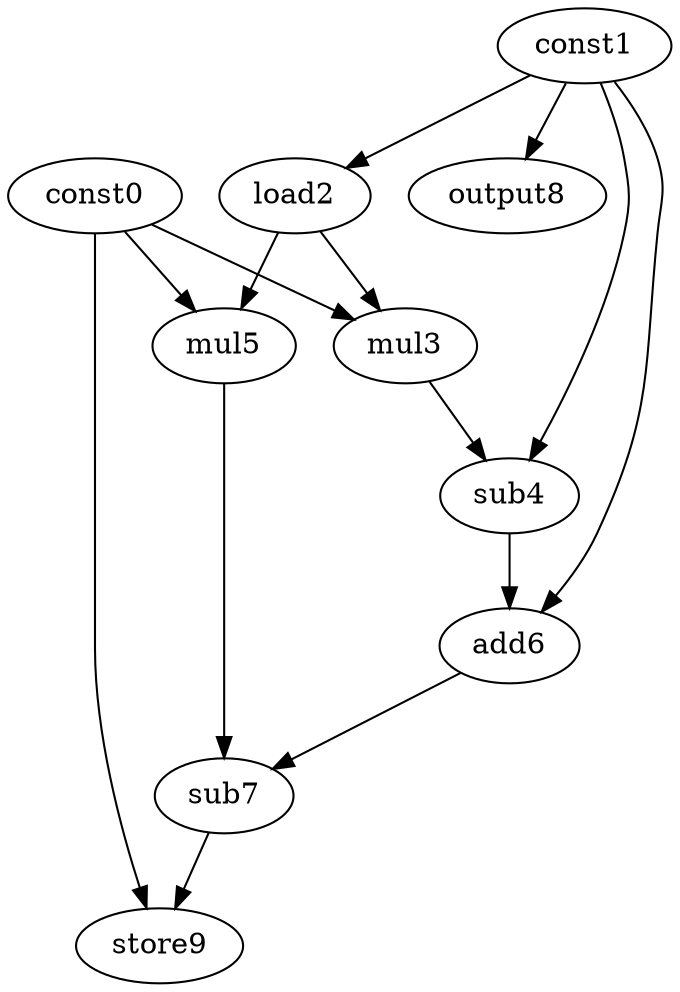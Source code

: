 digraph G { 
const0[opcode=const]; 
const1[opcode=const]; 
load2[opcode=load]; 
mul3[opcode=mul]; 
sub4[opcode=sub]; 
mul5[opcode=mul]; 
add6[opcode=add]; 
sub7[opcode=sub]; 
output8[opcode=output]; 
store9[opcode=store]; 
const1->load2[operand=0];
const1->output8[operand=0];
const0->mul3[operand=0];
load2->mul3[operand=1];
const0->mul5[operand=0];
load2->mul5[operand=1];
const1->sub4[operand=0];
mul3->sub4[operand=1];
const1->add6[operand=0];
sub4->add6[operand=1];
mul5->sub7[operand=0];
add6->sub7[operand=1];
sub7->store9[operand=0];
const0->store9[operand=1];
}
